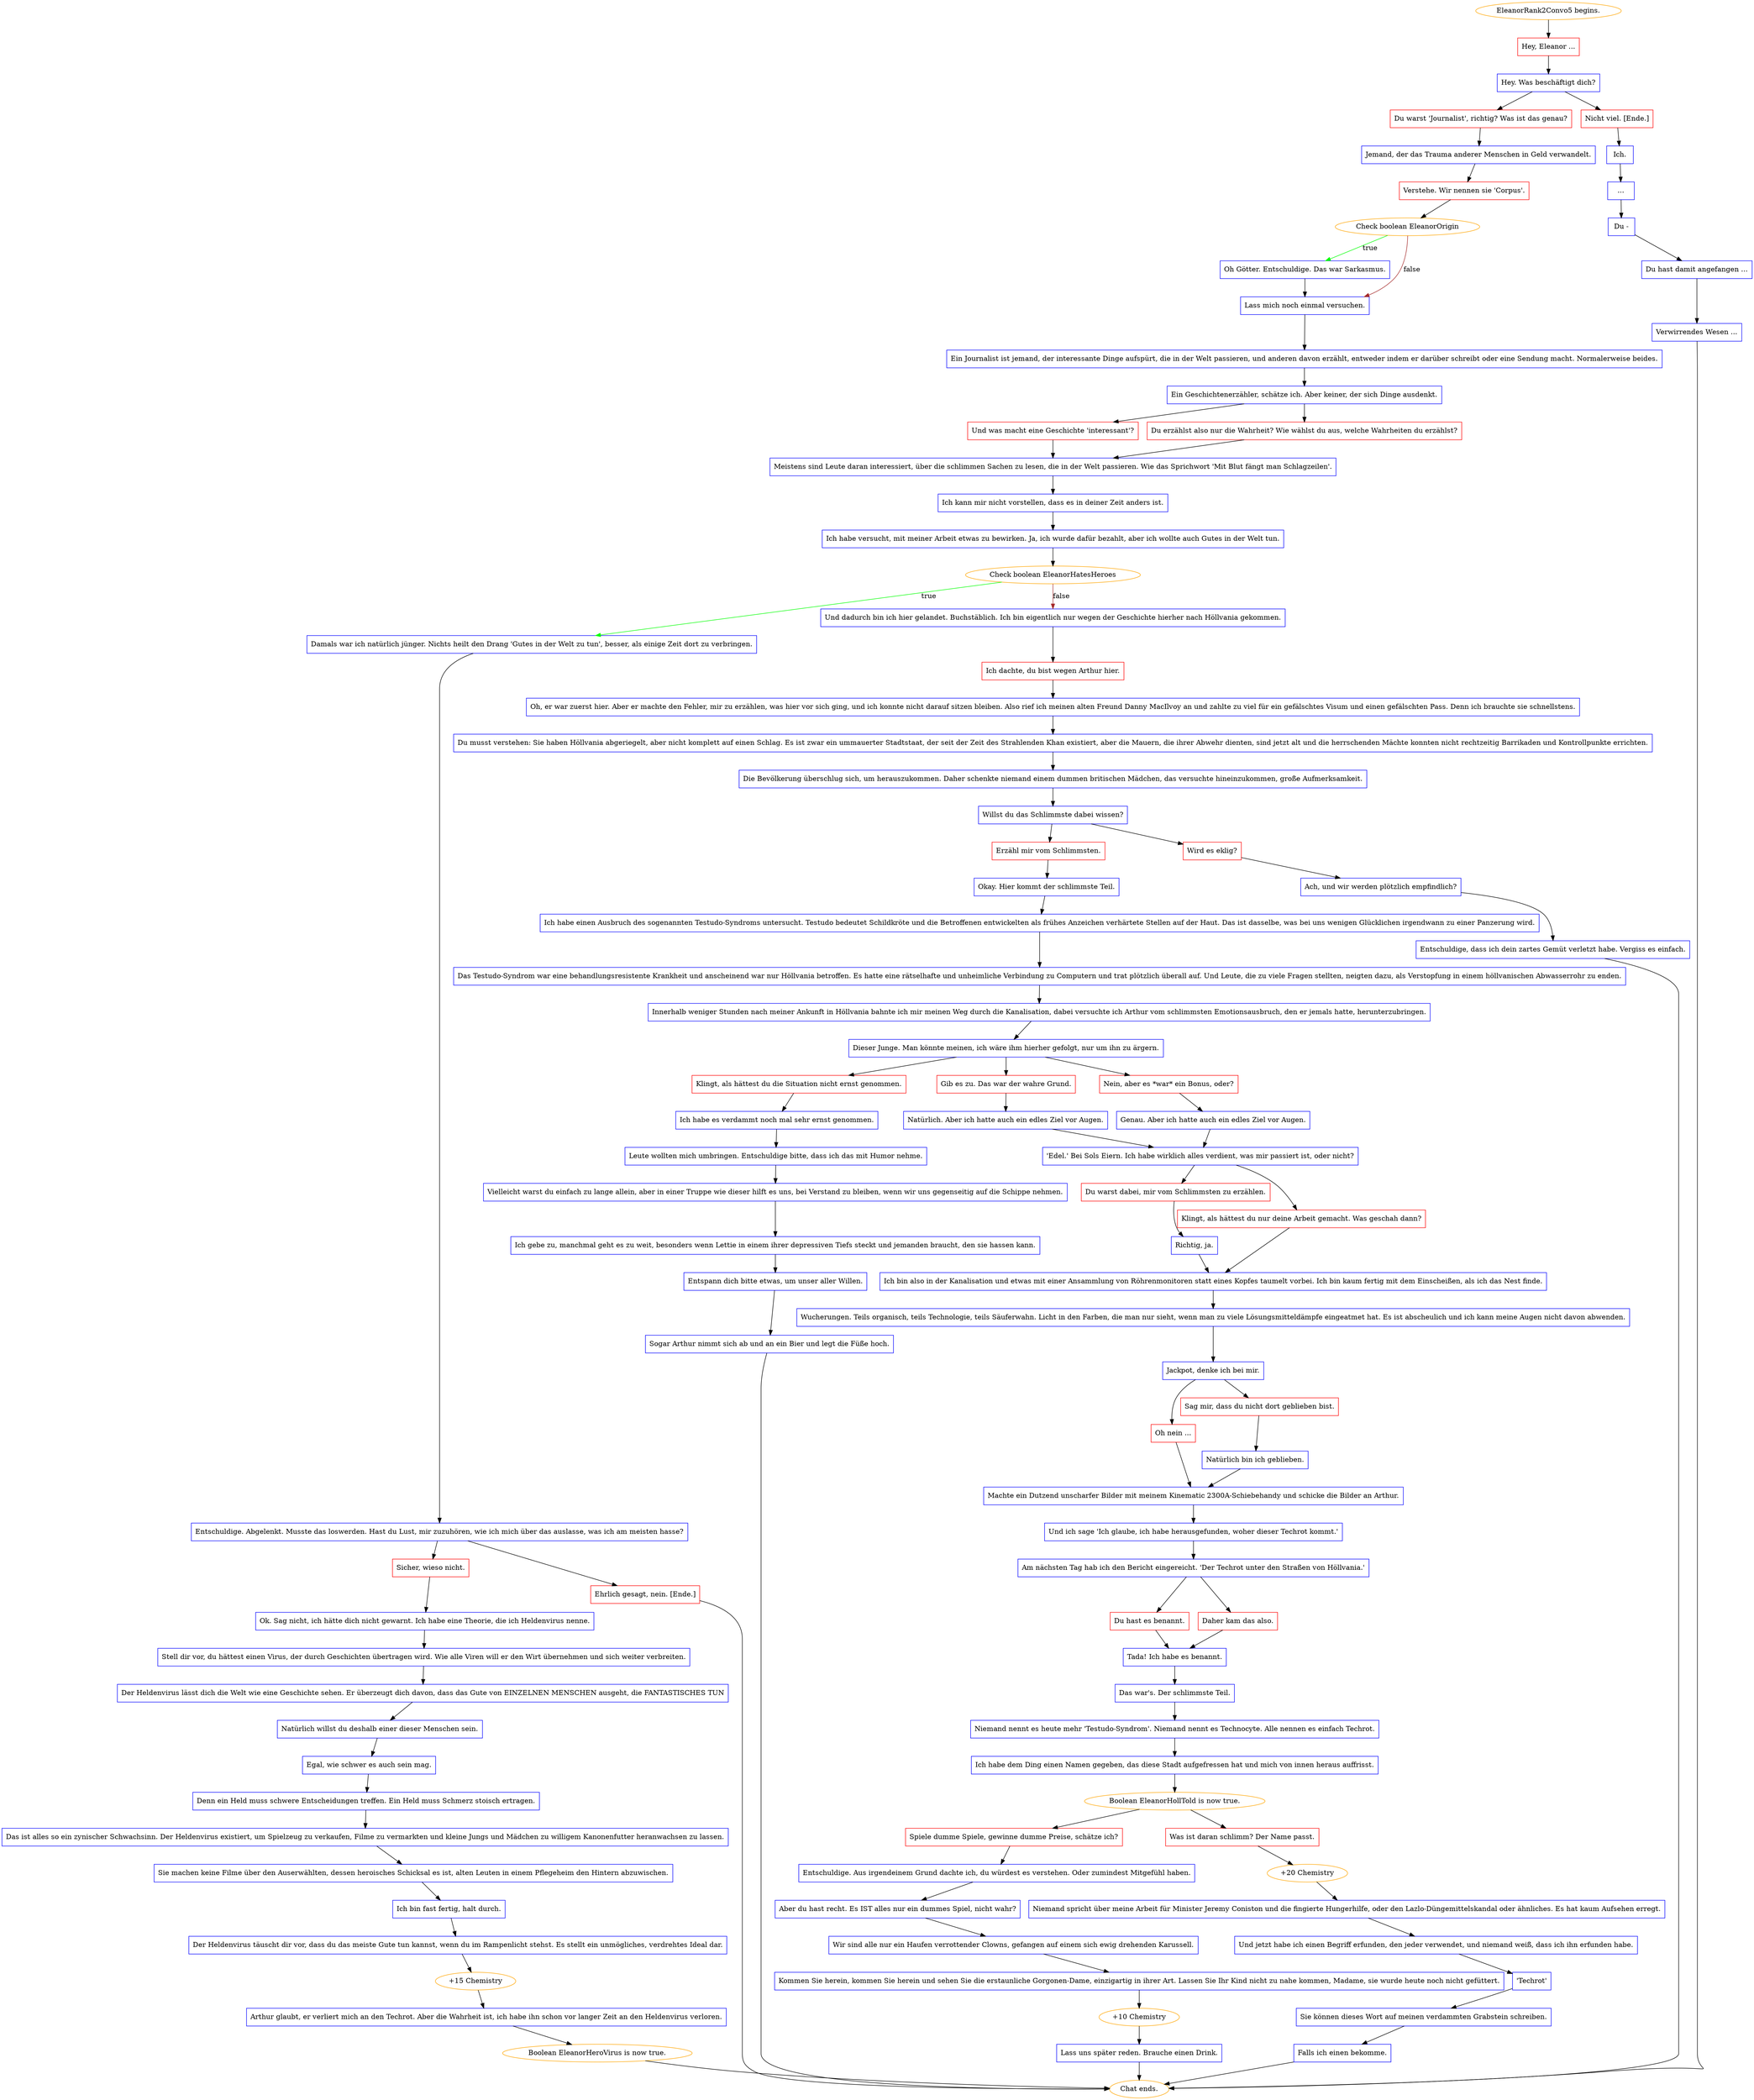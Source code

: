 digraph {
	"EleanorRank2Convo5 begins." [color=orange];
		"EleanorRank2Convo5 begins." -> j1682704054;
	j1682704054 [label="Hey, Eleanor ...",shape=box,color=red];
		j1682704054 -> j4282372443;
	j4282372443 [label="Hey. Was beschäftigt dich?",shape=box,color=blue];
		j4282372443 -> j1513051095;
		j4282372443 -> j1986110362;
	j1513051095 [label="Du warst 'Journalist', richtig? Was ist das genau?",shape=box,color=red];
		j1513051095 -> j3152250237;
	j1986110362 [label="Nicht viel. [Ende.]",shape=box,color=red];
		j1986110362 -> j4251461428;
	j3152250237 [label="Jemand, der das Trauma anderer Menschen in Geld verwandelt.",shape=box,color=blue];
		j3152250237 -> j888717810;
	j4251461428 [label="Ich.",shape=box,color=blue];
		j4251461428 -> j1513312752;
	j888717810 [label="Verstehe. Wir nennen sie 'Corpus'.",shape=box,color=red];
		j888717810 -> j2127172605;
	j1513312752 [label="...",shape=box,color=blue];
		j1513312752 -> j4090165319;
	j2127172605 [label="Check boolean EleanorOrigin",color=orange];
		j2127172605 -> j2577091024 [label=true,color=green];
		j2127172605 -> j1782924936 [label=false,color=brown];
	j4090165319 [label="Du -",shape=box,color=blue];
		j4090165319 -> j1669918047;
	j2577091024 [label="Oh Götter. Entschuldige. Das war Sarkasmus.",shape=box,color=blue];
		j2577091024 -> j1782924936;
	j1782924936 [label="Lass mich noch einmal versuchen.",shape=box,color=blue];
		j1782924936 -> j3928471686;
	j1669918047 [label="Du hast damit angefangen ...",shape=box,color=blue];
		j1669918047 -> j3208743555;
	j3928471686 [label="Ein Journalist ist jemand, der interessante Dinge aufspürt, die in der Welt passieren, und anderen davon erzählt, entweder indem er darüber schreibt oder eine Sendung macht. Normalerweise beides.",shape=box,color=blue];
		j3928471686 -> j1459205015;
	j3208743555 [label="Verwirrendes Wesen ...",shape=box,color=blue];
		j3208743555 -> "Chat ends.";
	j1459205015 [label="Ein Geschichtenerzähler, schätze ich. Aber keiner, der sich Dinge ausdenkt.",shape=box,color=blue];
		j1459205015 -> j2967219138;
		j1459205015 -> j3345385401;
	"Chat ends." [color=orange];
	j2967219138 [label="Und was macht eine Geschichte 'interessant'?",shape=box,color=red];
		j2967219138 -> j1476387930;
	j3345385401 [label="Du erzählst also nur die Wahrheit? Wie wählst du aus, welche Wahrheiten du erzählst?",shape=box,color=red];
		j3345385401 -> j1476387930;
	j1476387930 [label="Meistens sind Leute daran interessiert, über die schlimmen Sachen zu lesen, die in der Welt passieren. Wie das Sprichwort 'Mit Blut fängt man Schlagzeilen'.",shape=box,color=blue];
		j1476387930 -> j2205646735;
	j2205646735 [label="Ich kann mir nicht vorstellen, dass es in deiner Zeit anders ist.",shape=box,color=blue];
		j2205646735 -> j429160992;
	j429160992 [label="Ich habe versucht, mit meiner Arbeit etwas zu bewirken. Ja, ich wurde dafür bezahlt, aber ich wollte auch Gutes in der Welt tun.",shape=box,color=blue];
		j429160992 -> j2916376111;
	j2916376111 [label="Check boolean EleanorHatesHeroes",color=orange];
		j2916376111 -> j1726104689 [label=true,color=green];
		j2916376111 -> j497682344 [label=false,color=brown];
	j1726104689 [label="Damals war ich natürlich jünger. Nichts heilt den Drang 'Gutes in der Welt zu tun', besser, als einige Zeit dort zu verbringen.",shape=box,color=blue];
		j1726104689 -> j4226810338;
	j497682344 [label="Und dadurch bin ich hier gelandet. Buchstäblich. Ich bin eigentlich nur wegen der Geschichte hierher nach Höllvania gekommen.",shape=box,color=blue];
		j497682344 -> j765618276;
	j4226810338 [label="Entschuldige. Abgelenkt. Musste das loswerden. Hast du Lust, mir zuzuhören, wie ich mich über das auslasse, was ich am meisten hasse?",shape=box,color=blue];
		j4226810338 -> j1418459463;
		j4226810338 -> j4107151522;
	j765618276 [label="Ich dachte, du bist wegen Arthur hier.",shape=box,color=red];
		j765618276 -> j1035773513;
	j1418459463 [label="Sicher, wieso nicht.",shape=box,color=red];
		j1418459463 -> j2910541478;
	j4107151522 [label="Ehrlich gesagt, nein. [Ende.]",shape=box,color=red];
		j4107151522 -> "Chat ends.";
	j1035773513 [label="Oh, er war zuerst hier. Aber er machte den Fehler, mir zu erzählen, was hier vor sich ging, und ich konnte nicht darauf sitzen bleiben. Also rief ich meinen alten Freund Danny MacIlvoy an und zahlte zu viel für ein gefälschtes Visum und einen gefälschten Pass. Denn ich brauchte sie schnellstens.",shape=box,color=blue];
		j1035773513 -> j429073012;
	j2910541478 [label="Ok. Sag nicht, ich hätte dich nicht gewarnt. Ich habe eine Theorie, die ich Heldenvirus nenne.",shape=box,color=blue];
		j2910541478 -> j591787657;
	j429073012 [label="Du musst verstehen: Sie haben Höllvania abgeriegelt, aber nicht komplett auf einen Schlag. Es ist zwar ein ummauerter Stadtstaat, der seit der Zeit des Strahlenden Khan existiert, aber die Mauern, die ihrer Abwehr dienten, sind jetzt alt und die herrschenden Mächte konnten nicht rechtzeitig Barrikaden und Kontrollpunkte errichten.",shape=box,color=blue];
		j429073012 -> j2877941298;
	j591787657 [label="Stell dir vor, du hättest einen Virus, der durch Geschichten übertragen wird. Wie alle Viren will er den Wirt übernehmen und sich weiter verbreiten.",shape=box,color=blue];
		j591787657 -> j3092210882;
	j2877941298 [label="Die Bevölkerung überschlug sich, um herauszukommen. Daher schenkte niemand einem dummen britischen Mädchen, das versuchte hineinzukommen, große Aufmerksamkeit.",shape=box,color=blue];
		j2877941298 -> j2596216553;
	j3092210882 [label="Der Heldenvirus lässt dich die Welt wie eine Geschichte sehen. Er überzeugt dich davon, dass das Gute von EINZELNEN MENSCHEN ausgeht, die FANTASTISCHES TUN",shape=box,color=blue];
		j3092210882 -> j3725023670;
	j2596216553 [label="Willst du das Schlimmste dabei wissen?",shape=box,color=blue];
		j2596216553 -> j3511707390;
		j2596216553 -> j2588147744;
	j3725023670 [label="Natürlich willst du deshalb einer dieser Menschen sein.",shape=box,color=blue];
		j3725023670 -> j177736111;
	j3511707390 [label="Erzähl mir vom Schlimmsten.",shape=box,color=red];
		j3511707390 -> j389775893;
	j2588147744 [label="Wird es eklig?",shape=box,color=red];
		j2588147744 -> j1029527883;
	j177736111 [label="Egal, wie schwer es auch sein mag.",shape=box,color=blue];
		j177736111 -> j3226255187;
	j389775893 [label="Okay. Hier kommt der schlimmste Teil.",shape=box,color=blue];
		j389775893 -> j2998761090;
	j1029527883 [label="Ach, und wir werden plötzlich empfindlich?",shape=box,color=blue];
		j1029527883 -> j1295380752;
	j3226255187 [label="Denn ein Held muss schwere Entscheidungen treffen. Ein Held muss Schmerz stoisch ertragen.",shape=box,color=blue];
		j3226255187 -> j2202937231;
	j2998761090 [label="Ich habe einen Ausbruch des sogenannten Testudo-Syndroms untersucht. Testudo bedeutet Schildkröte und die Betroffenen entwickelten als frühes Anzeichen verhärtete Stellen auf der Haut. Das ist dasselbe, was bei uns wenigen Glücklichen irgendwann zu einer Panzerung wird.",shape=box,color=blue];
		j2998761090 -> j4290791433;
	j1295380752 [label="Entschuldige, dass ich dein zartes Gemüt verletzt habe. Vergiss es einfach.",shape=box,color=blue];
		j1295380752 -> "Chat ends.";
	j2202937231 [label="Das ist alles so ein zynischer Schwachsinn. Der Heldenvirus existiert, um Spielzeug zu verkaufen, Filme zu vermarkten und kleine Jungs und Mädchen zu willigem Kanonenfutter heranwachsen zu lassen.",shape=box,color=blue];
		j2202937231 -> j186081687;
	j4290791433 [label="Das Testudo-Syndrom war eine behandlungsresistente Krankheit und anscheinend war nur Höllvania betroffen. Es hatte eine rätselhafte und unheimliche Verbindung zu Computern und trat plötzlich überall auf. Und Leute, die zu viele Fragen stellten, neigten dazu, als Verstopfung in einem höllvanischen Abwasserrohr zu enden.",shape=box,color=blue];
		j4290791433 -> j2668120598;
	j186081687 [label="Sie machen keine Filme über den Auserwählten, dessen heroisches Schicksal es ist, alten Leuten in einem Pflegeheim den Hintern abzuwischen.",shape=box,color=blue];
		j186081687 -> j2141639999;
	j2668120598 [label="Innerhalb weniger Stunden nach meiner Ankunft in Höllvania bahnte ich mir meinen Weg durch die Kanalisation, dabei versuchte ich Arthur vom schlimmsten Emotionsausbruch, den er jemals hatte, herunterzubringen.",shape=box,color=blue];
		j2668120598 -> j2870780566;
	j2141639999 [label="Ich bin fast fertig, halt durch.",shape=box,color=blue];
		j2141639999 -> j4121640959;
	j2870780566 [label="Dieser Junge. Man könnte meinen, ich wäre ihm hierher gefolgt, nur um ihn zu ärgern.",shape=box,color=blue];
		j2870780566 -> j46411089;
		j2870780566 -> j3148449931;
		j2870780566 -> j2424149980;
	j4121640959 [label="Der Heldenvirus täuscht dir vor, dass du das meiste Gute tun kannst, wenn du im Rampenlicht stehst. Es stellt ein unmögliches, verdrehtes Ideal dar.",shape=box,color=blue];
		j4121640959 -> j3877264838;
	j46411089 [label="Klingt, als hättest du die Situation nicht ernst genommen.",shape=box,color=red];
		j46411089 -> j4266710273;
	j3148449931 [label="Gib es zu. Das war der wahre Grund.",shape=box,color=red];
		j3148449931 -> j2262158723;
	j2424149980 [label="Nein, aber es *war* ein Bonus, oder?",shape=box,color=red];
		j2424149980 -> j1216579315;
	j3877264838 [label="+15 Chemistry",color=orange];
		j3877264838 -> j43744627;
	j4266710273 [label="Ich habe es verdammt noch mal sehr ernst genommen.",shape=box,color=blue];
		j4266710273 -> j1792122513;
	j2262158723 [label="Natürlich. Aber ich hatte auch ein edles Ziel vor Augen.",shape=box,color=blue];
		j2262158723 -> j4203079727;
	j1216579315 [label="Genau. Aber ich hatte auch ein edles Ziel vor Augen.",shape=box,color=blue];
		j1216579315 -> j4203079727;
	j43744627 [label="Arthur glaubt, er verliert mich an den Techrot. Aber die Wahrheit ist, ich habe ihn schon vor langer Zeit an den Heldenvirus verloren.",shape=box,color=blue];
		j43744627 -> j3440758730;
	j1792122513 [label="Leute wollten mich umbringen. Entschuldige bitte, dass ich das mit Humor nehme.",shape=box,color=blue];
		j1792122513 -> j4118454348;
	j4203079727 [label="'Edel.' Bei Sols Eiern. Ich habe wirklich alles verdient, was mir passiert ist, oder nicht?",shape=box,color=blue];
		j4203079727 -> j2968676910;
		j4203079727 -> j802780757;
	j3440758730 [label="Boolean EleanorHeroVirus is now true.",color=orange];
		j3440758730 -> "Chat ends.";
	j4118454348 [label="Vielleicht warst du einfach zu lange allein, aber in einer Truppe wie dieser hilft es uns, bei Verstand zu bleiben, wenn wir uns gegenseitig auf die Schippe nehmen.",shape=box,color=blue];
		j4118454348 -> j1445521738;
	j2968676910 [label="Du warst dabei, mir vom Schlimmsten zu erzählen.",shape=box,color=red];
		j2968676910 -> j2343791618;
	j802780757 [label="Klingt, als hättest du nur deine Arbeit gemacht. Was geschah dann?",shape=box,color=red];
		j802780757 -> j2765036156;
	j1445521738 [label="Ich gebe zu, manchmal geht es zu weit, besonders wenn Lettie in einem ihrer depressiven Tiefs steckt und jemanden braucht, den sie hassen kann.",shape=box,color=blue];
		j1445521738 -> j2079284465;
	j2343791618 [label="Richtig, ja.",shape=box,color=blue];
		j2343791618 -> j2765036156;
	j2765036156 [label="Ich bin also in der Kanalisation und etwas mit einer Ansammlung von Röhrenmonitoren statt eines Kopfes taumelt vorbei. Ich bin kaum fertig mit dem Einscheißen, als ich das Nest finde.",shape=box,color=blue];
		j2765036156 -> j2908899811;
	j2079284465 [label="Entspann dich bitte etwas, um unser aller Willen.",shape=box,color=blue];
		j2079284465 -> j879630499;
	j2908899811 [label="Wucherungen. Teils organisch, teils Technologie, teils Säuferwahn. Licht in den Farben, die man nur sieht, wenn man zu viele Lösungsmitteldämpfe eingeatmet hat. Es ist abscheulich und ich kann meine Augen nicht davon abwenden.",shape=box,color=blue];
		j2908899811 -> j688722963;
	j879630499 [label="Sogar Arthur nimmt sich ab und an ein Bier und legt die Füße hoch.",shape=box,color=blue];
		j879630499 -> "Chat ends.";
	j688722963 [label="Jackpot, denke ich bei mir.",shape=box,color=blue];
		j688722963 -> j4160789079;
		j688722963 -> j1307115415;
	j4160789079 [label="Oh nein ...",shape=box,color=red];
		j4160789079 -> j3253223545;
	j1307115415 [label="Sag mir, dass du nicht dort geblieben bist.",shape=box,color=red];
		j1307115415 -> j262452814;
	j3253223545 [label="Machte ein Dutzend unscharfer Bilder mit meinem Kinematic 2300A-Schiebehandy und schicke die Bilder an Arthur.",shape=box,color=blue];
		j3253223545 -> j313830402;
	j262452814 [label="Natürlich bin ich geblieben.",shape=box,color=blue];
		j262452814 -> j3253223545;
	j313830402 [label="Und ich sage 'Ich glaube, ich habe herausgefunden, woher dieser Techrot kommt.'",shape=box,color=blue];
		j313830402 -> j3449970286;
	j3449970286 [label="Am nächsten Tag hab ich den Bericht eingereicht. 'Der Techrot unter den Straßen von Höllvania.'",shape=box,color=blue];
		j3449970286 -> j2282844402;
		j3449970286 -> j3416911749;
	j2282844402 [label="Du hast es benannt.",shape=box,color=red];
		j2282844402 -> j1439453237;
	j3416911749 [label="Daher kam das also.",shape=box,color=red];
		j3416911749 -> j1439453237;
	j1439453237 [label="Tada! Ich habe es benannt.",shape=box,color=blue];
		j1439453237 -> j166552814;
	j166552814 [label="Das war's. Der schlimmste Teil.",shape=box,color=blue];
		j166552814 -> j721503185;
	j721503185 [label="Niemand nennt es heute mehr 'Testudo-Syndrom'. Niemand nennt es Technocyte. Alle nennen es einfach Techrot.",shape=box,color=blue];
		j721503185 -> j2462645201;
	j2462645201 [label="Ich habe dem Ding einen Namen gegeben, das diese Stadt aufgefressen hat und mich von innen heraus auffrisst.",shape=box,color=blue];
		j2462645201 -> j1265973904;
	j1265973904 [label="Boolean EleanorHollTold is now true.",color=orange];
		j1265973904 -> j3297750538;
		j1265973904 -> j1305879459;
	j3297750538 [label="Spiele dumme Spiele, gewinne dumme Preise, schätze ich?",shape=box,color=red];
		j3297750538 -> j773555102;
	j1305879459 [label="Was ist daran schlimm? Der Name passt.",shape=box,color=red];
		j1305879459 -> j3175754025;
	j773555102 [label="Entschuldige. Aus irgendeinem Grund dachte ich, du würdest es verstehen. Oder zumindest Mitgefühl haben.",shape=box,color=blue];
		j773555102 -> j2515129475;
	j3175754025 [label="+20 Chemistry",color=orange];
		j3175754025 -> j3401464378;
	j2515129475 [label="Aber du hast recht. Es IST alles nur ein dummes Spiel, nicht wahr?",shape=box,color=blue];
		j2515129475 -> j1837776398;
	j3401464378 [label="Niemand spricht über meine Arbeit für Minister Jeremy Coniston und die fingierte Hungerhilfe, oder den Lazlo-Düngemittelskandal oder ähnliches. Es hat kaum Aufsehen erregt.",shape=box,color=blue];
		j3401464378 -> j2102203344;
	j1837776398 [label="Wir sind alle nur ein Haufen verrottender Clowns, gefangen auf einem sich ewig drehenden Karussell.",shape=box,color=blue];
		j1837776398 -> j4239192789;
	j2102203344 [label="Und jetzt habe ich einen Begriff erfunden, den jeder verwendet, und niemand weiß, dass ich ihn erfunden habe.",shape=box,color=blue];
		j2102203344 -> j1638824689;
	j4239192789 [label="Kommen Sie herein, kommen Sie herein und sehen Sie die erstaunliche Gorgonen-Dame, einzigartig in ihrer Art. Lassen Sie Ihr Kind nicht zu nahe kommen, Madame, sie wurde heute noch nicht gefüttert.",shape=box,color=blue];
		j4239192789 -> j1016085154;
	j1638824689 [label="'Techrot'",shape=box,color=blue];
		j1638824689 -> j1089636335;
	j1016085154 [label="+10 Chemistry",color=orange];
		j1016085154 -> j1380065570;
	j1089636335 [label="Sie können dieses Wort auf meinen verdammten Grabstein schreiben.",shape=box,color=blue];
		j1089636335 -> j2248687183;
	j1380065570 [label="Lass uns später reden. Brauche einen Drink.",shape=box,color=blue];
		j1380065570 -> "Chat ends.";
	j2248687183 [label="Falls ich einen bekomme.",shape=box,color=blue];
		j2248687183 -> "Chat ends.";
}